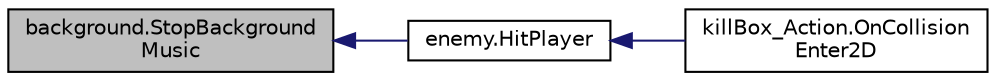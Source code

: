 digraph "background.StopBackgroundMusic"
{
  edge [fontname="Helvetica",fontsize="10",labelfontname="Helvetica",labelfontsize="10"];
  node [fontname="Helvetica",fontsize="10",shape=record];
  rankdir="LR";
  Node10 [label="background.StopBackground\lMusic",height=0.2,width=0.4,color="black", fillcolor="grey75", style="filled", fontcolor="black"];
  Node10 -> Node11 [dir="back",color="midnightblue",fontsize="10",style="solid",fontname="Helvetica"];
  Node11 [label="enemy.HitPlayer",height=0.2,width=0.4,color="black", fillcolor="white", style="filled",URL="$classenemy.html#a4ea677a5739bfea1cbc9f14b46ed852d",tooltip="HitPlayer: Called if the Goomba hit a Player object and proceeds to destroy it. Player Objects collid..."];
  Node11 -> Node12 [dir="back",color="midnightblue",fontsize="10",style="solid",fontname="Helvetica"];
  Node12 [label="killBox_Action.OnCollision\lEnter2D",height=0.2,width=0.4,color="black", fillcolor="white", style="filled",URL="$classkill_box___action.html#a2ec8907db96dfa6526367fe3adedcf57"];
}
